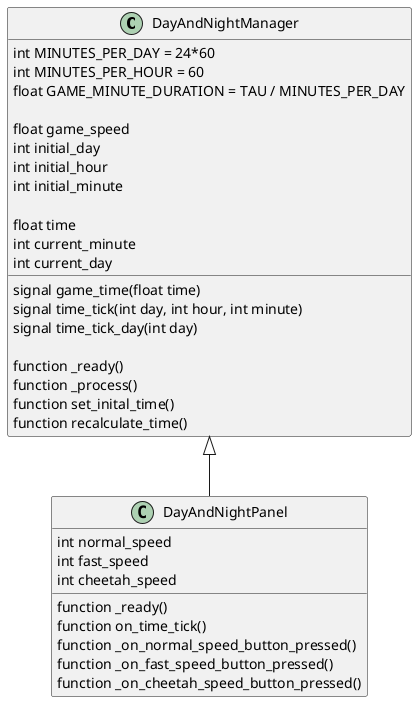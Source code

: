 @startuml chopping

DayAndNightManager <|-- DayAndNightPanel

class DayAndNightManager {
    int MINUTES_PER_DAY = 24*60
    int MINUTES_PER_HOUR = 60
    float GAME_MINUTE_DURATION = TAU / MINUTES_PER_DAY

    float game_speed
    int initial_day
    int initial_hour
    int initial_minute

    float time
    int current_minute
    int current_day

    signal game_time(float time)
    signal time_tick(int day, int hour, int minute)
    signal time_tick_day(int day)

    function _ready()
    function _process()
    function set_inital_time()
    function recalculate_time()
}

class DayAndNightPanel {
    int normal_speed
    int fast_speed
    int cheetah_speed
    function _ready()
    function on_time_tick()
    function _on_normal_speed_button_pressed()
    function _on_fast_speed_button_pressed()
    function _on_cheetah_speed_button_pressed()
}
@enduml